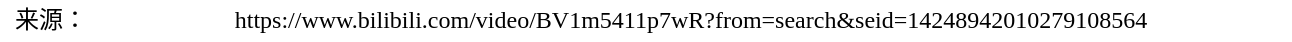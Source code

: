 <mxfile>
    <diagram id="3onvnrY_320YCmPHl3B7" name="第 1 页">
        <mxGraphModel dx="1137" dy="1129" grid="1" gridSize="10" guides="1" tooltips="1" connect="1" arrows="1" fold="1" page="1" pageScale="1" pageWidth="827" pageHeight="1169" math="0" shadow="0">
            <root>
                <mxCell id="0"/>
                <mxCell id="1" parent="0"/>
                <mxCell id="4" value="" style="group" vertex="1" connectable="0" parent="1">
                    <mxGeometry x="30" y="10" width="600" height="20" as="geometry"/>
                </mxCell>
                <mxCell id="2" value="来源：" style="text;html=1;align=center;verticalAlign=middle;resizable=0;points=[];autosize=1;fontFamily=Lucida Console;" vertex="1" parent="4">
                    <mxGeometry width="50" height="20" as="geometry"/>
                </mxCell>
                <mxCell id="3" value="https://www.bilibili.com/video/BV1m5411p7wR?from=search&amp;amp;seid=14248942010279108564" style="text;html=1;align=center;verticalAlign=middle;resizable=0;points=[];autosize=1;fontFamily=Lucida Console;" vertex="1" parent="4">
                    <mxGeometry x="45" width="600" height="20" as="geometry"/>
                </mxCell>
            </root>
        </mxGraphModel>
    </diagram>
</mxfile>